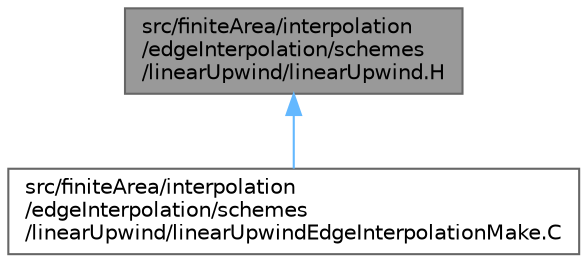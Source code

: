 digraph "src/finiteArea/interpolation/edgeInterpolation/schemes/linearUpwind/linearUpwind.H"
{
 // LATEX_PDF_SIZE
  bgcolor="transparent";
  edge [fontname=Helvetica,fontsize=10,labelfontname=Helvetica,labelfontsize=10];
  node [fontname=Helvetica,fontsize=10,shape=box,height=0.2,width=0.4];
  Node1 [id="Node000001",label="src/finiteArea/interpolation\l/edgeInterpolation/schemes\l/linearUpwind/linearUpwind.H",height=0.2,width=0.4,color="gray40", fillcolor="grey60", style="filled", fontcolor="black",tooltip=" "];
  Node1 -> Node2 [id="edge1_Node000001_Node000002",dir="back",color="steelblue1",style="solid",tooltip=" "];
  Node2 [id="Node000002",label="src/finiteArea/interpolation\l/edgeInterpolation/schemes\l/linearUpwind/linearUpwindEdgeInterpolationMake.C",height=0.2,width=0.4,color="grey40", fillcolor="white", style="filled",URL="$linearUpwindEdgeInterpolationMake_8C.html",tooltip=" "];
}
